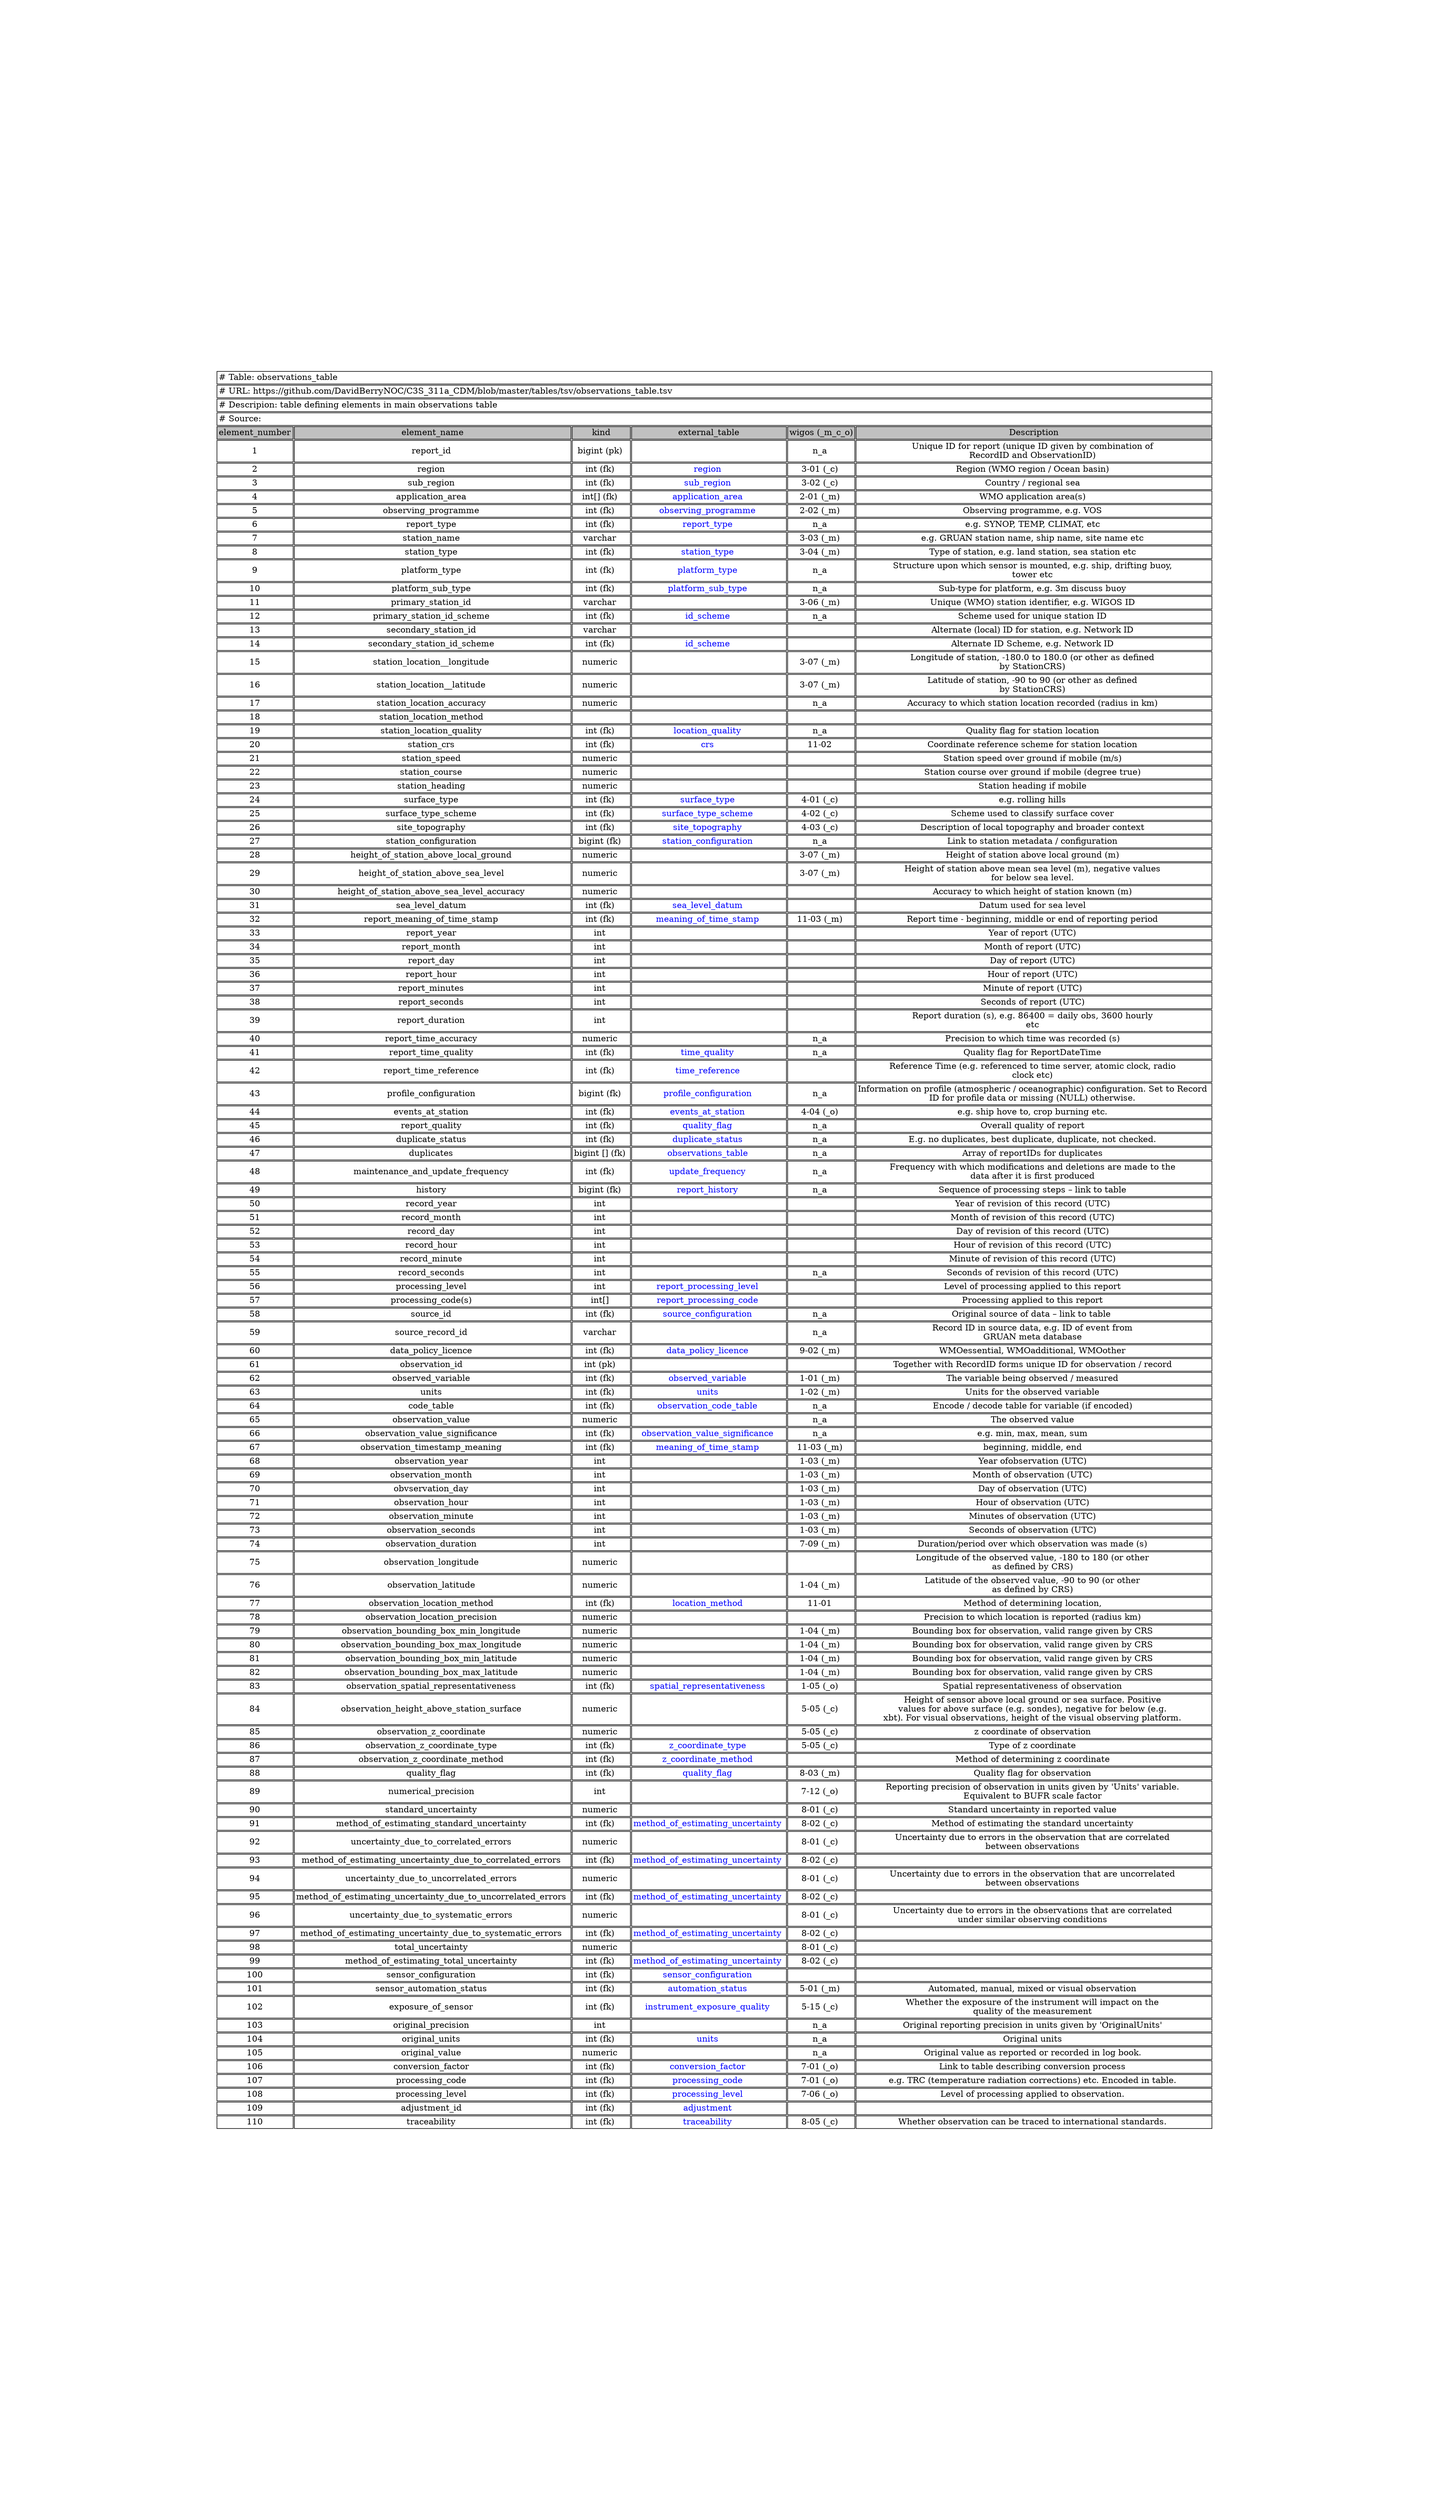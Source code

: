 digraph observations_table {
node [color=white]
observations_table [label=<<TABLE BORDER="0" CELLBORDER="1" CELLSPACING="2" COLOR="BLACK">
<TR><TD COLSPAN="6" ALIGN="left" PORT="head"># Table: observations_table</TD></TR>
<TR><TD COLSPAN="6" ALIGN="left"># URL: https://github.com/DavidBerryNOC/C3S_311a_CDM/blob/master/tables/tsv/observations_table.tsv</TD></TR>
<TR><TD ALIGN="left" COLSPAN="6"># Descripion: table defining elements in main observations table</TD></TR>
<TR><TD ALIGN="left" COLSPAN="6"># Source:</TD></TR>
<TR><TD BGCOLOR="GRAY">element_number</TD><TD BGCOLOR="GRAY">element_name</TD><TD BGCOLOR="GRAY">kind</TD><TD BGCOLOR="GRAY">external_table</TD><TD BGCOLOR="GRAY">wigos (_m_c_o)</TD><TD BGCOLOR="GRAY">Description</TD></TR>
<TR><TD PORT="report_id L">1</TD><TD>report_id </TD><TD>bigint (pk) </TD><TD></TD><TD>n_a </TD><TD PORT="report_id R">Unique ID for report (unique ID given by combination of <BR/>RecordID and ObservationID) </TD></TR>
<TR><TD PORT="region L">2</TD><TD>region </TD><TD>int (fk) </TD><TD HREF="https://github.com/DavidBerryNOC/C3S_311a_CDM/blob/master/tables/tsv/region.tsv"><FONT color="blue">region </FONT></TD><TD>3-01 (_c) </TD><TD PORT="region R">Region (WMO region / Ocean basin) </TD></TR>
<TR><TD PORT="sub_region L">3</TD><TD>sub_region </TD><TD>int (fk) </TD><TD HREF="https://github.com/DavidBerryNOC/C3S_311a_CDM/blob/master/tables/tsv/sub_region.tsv"><FONT color="blue">sub_region </FONT></TD><TD>3-02 (_c) </TD><TD PORT="sub_region R">Country / regional sea </TD></TR>
<TR><TD PORT="application_area L">4</TD><TD>application_area </TD><TD>int[] (fk) </TD><TD HREF="https://github.com/DavidBerryNOC/C3S_311a_CDM/blob/master/tables/tsv/application_area.tsv"><FONT color="blue">application_area </FONT></TD><TD>2-01 (_m) </TD><TD PORT="application_area R">WMO application area(s) </TD></TR>
<TR><TD PORT="observing_programme L">5</TD><TD>observing_programme </TD><TD>int (fk) </TD><TD HREF="https://github.com/DavidBerryNOC/C3S_311a_CDM/blob/master/tables/tsv/observing_programme.tsv"><FONT color="blue">observing_programme </FONT></TD><TD>2-02 (_m) </TD><TD PORT="observing_programme R">Observing programme, e.g. VOS </TD></TR>
<TR><TD PORT="report_type L">6</TD><TD>report_type </TD><TD>int (fk) </TD><TD HREF="https://github.com/DavidBerryNOC/C3S_311a_CDM/blob/master/tables/tsv/report_type.tsv"><FONT color="blue">report_type </FONT></TD><TD>n_a </TD><TD PORT="report_type R">e.g. SYNOP, TEMP, CLIMAT, etc </TD></TR>
<TR><TD PORT="station_name L">7</TD><TD>station_name </TD><TD>varchar </TD><TD></TD><TD>3-03 (_m) </TD><TD PORT="station_name R">e.g. GRUAN station name, ship name, site name etc </TD></TR>
<TR><TD PORT="station_type L">8</TD><TD>station_type </TD><TD>int (fk) </TD><TD HREF="https://github.com/DavidBerryNOC/C3S_311a_CDM/blob/master/tables/tsv/station_type.tsv"><FONT color="blue">station_type </FONT></TD><TD>3-04 (_m) </TD><TD PORT="station_type R">Type of station, e.g. land station, sea station etc </TD></TR>
<TR><TD PORT="platform_type L">9</TD><TD>platform_type </TD><TD>int (fk) </TD><TD HREF="https://github.com/DavidBerryNOC/C3S_311a_CDM/blob/master/tables/tsv/platform_type.tsv"><FONT color="blue">platform_type </FONT></TD><TD>n_a </TD><TD PORT="platform_type R">Structure upon which sensor is mounted, e.g. ship, drifting buoy, <BR/>tower etc </TD></TR>
<TR><TD PORT="platform_sub_type L">10</TD><TD>platform_sub_type </TD><TD>int (fk) </TD><TD HREF="https://github.com/DavidBerryNOC/C3S_311a_CDM/blob/master/tables/tsv/platform_sub_type.tsv"><FONT color="blue">platform_sub_type </FONT></TD><TD>n_a </TD><TD PORT="platform_sub_type R">Sub-type for platform, e.g. 3m discuss buoy </TD></TR>
<TR><TD PORT="primary_station_idL">11</TD><TD>primary_station_id </TD><TD>varchar </TD><TD></TD><TD>3-06 (_m) </TD><TD PORT="primary_station_idR">Unique (WMO) station identifier, e.g. WIGOS ID </TD></TR>
<TR><TD PORT="primary_station_id_schemeL">12</TD><TD>primary_station_id_scheme </TD><TD>int (fk) </TD><TD HREF="https://github.com/DavidBerryNOC/C3S_311a_CDM/blob/master/tables/tsv/id_scheme.tsv"><FONT color="blue">id_scheme </FONT></TD><TD>n_a </TD><TD PORT="primary_station_id_schemeR">Scheme used for unique station ID </TD></TR>
<TR><TD PORT="secondary_station_idL">13</TD><TD>secondary_station_id </TD><TD>varchar </TD><TD></TD><TD></TD><TD PORT="secondary_station_idR">Alternate (local) ID for station, e.g. Network ID </TD></TR>
<TR><TD PORT="secondary_station_id_schemeL">14</TD><TD>secondary_station_id_scheme </TD><TD>int (fk) </TD><TD HREF="https://github.com/DavidBerryNOC/C3S_311a_CDM/blob/master/tables/tsv/id_scheme.tsv"><FONT color="blue">id_scheme </FONT></TD><TD></TD><TD PORT="secondary_station_id_schemeR">Alternate ID Scheme, e.g. Network ID </TD></TR>
<TR><TD PORT="station_location__longitudeL">15</TD><TD>station_location__longitude </TD><TD>numeric </TD><TD></TD><TD>3-07 (_m) </TD><TD PORT="station_location__longitudeR">Longitude of station, -180.0 to 180.0 (or other as defined <BR/>by StationCRS) </TD></TR>
<TR><TD PORT="station_location__latitudeL">16</TD><TD>station_location__latitude </TD><TD>numeric </TD><TD></TD><TD>3-07 (_m) </TD><TD PORT="station_location__latitudeR">Latitude of station, -90 to 90 (or other as defined <BR/>by StationCRS) </TD></TR>
<TR><TD PORT="station_location_accuracyL">17</TD><TD>station_location_accuracy </TD><TD>numeric </TD><TD></TD><TD>n_a </TD><TD PORT="station_location_accuracyR">Accuracy to which station location recorded (radius in km) </TD></TR>
<TR><TD PORT="station_location_methodL">18</TD><TD>station_location_method </TD><TD></TD><TD></TD><TD></TD><TD PORT="station_location_methodR"></TD></TR>
<TR><TD PORT="station_location_qualityL">19</TD><TD>station_location_quality </TD><TD>int (fk) </TD><TD HREF="https://github.com/DavidBerryNOC/C3S_311a_CDM/blob/master/tables/tsv/location_quality.tsv"><FONT color="blue">location_quality </FONT></TD><TD>n_a </TD><TD PORT="station_location_qualityR">Quality flag for station location </TD></TR>
<TR><TD PORT="station_crs L">20</TD><TD>station_crs </TD><TD>int (fk) </TD><TD HREF="https://github.com/DavidBerryNOC/C3S_311a_CDM/blob/master/tables/tsv/crs.tsv"><FONT color="blue">crs </FONT></TD><TD>11-02 </TD><TD PORT="station_crs R">Coordinate reference scheme for station location </TD></TR>
<TR><TD PORT="station_speedL">21</TD><TD>station_speed </TD><TD>numeric </TD><TD></TD><TD></TD><TD PORT="station_speedR">Station speed over ground if mobile (m/s) </TD></TR>
<TR><TD PORT="station_courseL">22</TD><TD>station_course </TD><TD>numeric </TD><TD></TD><TD></TD><TD PORT="station_courseR">Station course over ground if mobile (degree true) </TD></TR>
<TR><TD PORT="station_headingL">23</TD><TD>station_heading </TD><TD>numeric </TD><TD></TD><TD></TD><TD PORT="station_headingR">Station heading if mobile </TD></TR>
<TR><TD PORT="surface_type L">24</TD><TD>surface_type </TD><TD>int (fk) </TD><TD HREF="https://github.com/DavidBerryNOC/C3S_311a_CDM/blob/master/tables/tsv/surface_type.tsv"><FONT color="blue">surface_type </FONT></TD><TD>4-01 (_c) </TD><TD PORT="surface_type R">e.g. rolling hills </TD></TR>
<TR><TD PORT="surface_type_scheme L">25</TD><TD>surface_type_scheme </TD><TD>int (fk) </TD><TD HREF="https://github.com/DavidBerryNOC/C3S_311a_CDM/blob/master/tables/tsv/surface_type_scheme.tsv"><FONT color="blue">surface_type_scheme </FONT></TD><TD>4-02 (_c) </TD><TD PORT="surface_type_scheme R">Scheme used to classify surface cover </TD></TR>
<TR><TD PORT="site_topography L">26</TD><TD>site_topography </TD><TD>int (fk) </TD><TD HREF="https://github.com/DavidBerryNOC/C3S_311a_CDM/blob/master/tables/tsv/site_topography.tsv"><FONT color="blue">site_topography </FONT></TD><TD>4-03 (_c) </TD><TD PORT="site_topography R">Description of local topography and broader context </TD></TR>
<TR><TD PORT="station_configurationL">27</TD><TD>station_configuration </TD><TD>bigint (fk) </TD><TD HREF="https://github.com/DavidBerryNOC/C3S_311a_CDM/blob/master/tables/tsv/station_configuration.tsv"><FONT color="blue">station_configuration </FONT></TD><TD>n_a </TD><TD PORT="station_configurationR">Link to station metadata / configuration </TD></TR>
<TR><TD PORT="height_of_station_above_local_ground L">28</TD><TD>height_of_station_above_local_ground </TD><TD>numeric </TD><TD></TD><TD>3-07 (_m) </TD><TD PORT="height_of_station_above_local_ground R">Height of station above local ground (m) </TD></TR>
<TR><TD PORT="height_of_station_above_sea_level L">29</TD><TD>height_of_station_above_sea_level </TD><TD>numeric </TD><TD></TD><TD>3-07 (_m) </TD><TD PORT="height_of_station_above_sea_level R">Height of station above mean sea level (m), negative values <BR/>for below sea level. </TD></TR>
<TR><TD PORT="height_of_station_above_sea_level_accuracyL">30</TD><TD>height_of_station_above_sea_level_accuracy </TD><TD>numeric </TD><TD></TD><TD></TD><TD PORT="height_of_station_above_sea_level_accuracyR">Accuracy to which height of station known (m) </TD></TR>
<TR><TD PORT="sea_level_datumL">31</TD><TD>sea_level_datum </TD><TD>int (fk) </TD><TD HREF="https://github.com/DavidBerryNOC/C3S_311a_CDM/blob/master/tables/tsv/sea_level_datum.tsv"><FONT color="blue">sea_level_datum </FONT></TD><TD></TD><TD PORT="sea_level_datumR">Datum used for sea level </TD></TR>
<TR><TD PORT="report_meaning_of_time_stampL">32</TD><TD>report_meaning_of_time_stamp </TD><TD>int (fk) </TD><TD HREF="https://github.com/DavidBerryNOC/C3S_311a_CDM/blob/master/tables/tsv/meaning_of_time_stamp.tsv"><FONT color="blue">meaning_of_time_stamp </FONT></TD><TD>11-03 (_m) </TD><TD PORT="report_meaning_of_time_stampR">Report time - beginning, middle or end of reporting period <BR/></TD></TR>
<TR><TD PORT="report_yearL">33</TD><TD>report_year </TD><TD>int </TD><TD></TD><TD></TD><TD PORT="report_yearR">Year of report (UTC) </TD></TR>
<TR><TD PORT="report_monthL">34</TD><TD>report_month </TD><TD>int </TD><TD></TD><TD></TD><TD PORT="report_monthR">Month of report (UTC) </TD></TR>
<TR><TD PORT="report_dayL">35</TD><TD>report_day </TD><TD>int </TD><TD></TD><TD></TD><TD PORT="report_dayR">Day of report (UTC) </TD></TR>
<TR><TD PORT="report_hourL">36</TD><TD>report_hour </TD><TD>int </TD><TD></TD><TD></TD><TD PORT="report_hourR">Hour of report (UTC) </TD></TR>
<TR><TD PORT="report_minutesL">37</TD><TD>report_minutes </TD><TD>int </TD><TD></TD><TD></TD><TD PORT="report_minutesR">Minute of report (UTC) </TD></TR>
<TR><TD PORT="report_secondsL">38</TD><TD>report_seconds </TD><TD>int </TD><TD></TD><TD></TD><TD PORT="report_secondsR">Seconds of report (UTC) </TD></TR>
<TR><TD PORT="report_durationL">39</TD><TD>report_duration </TD><TD>int </TD><TD></TD><TD></TD><TD PORT="report_durationR">Report duration (s), e.g. 86400 = daily obs, 3600 hourly <BR/>etc </TD></TR>
<TR><TD PORT="report_time_accuracyL">40</TD><TD>report_time_accuracy </TD><TD>numeric </TD><TD></TD><TD>n_a </TD><TD PORT="report_time_accuracyR">Precision to which time was recorded (s) </TD></TR>
<TR><TD PORT="report_time_qualityL">41</TD><TD>report_time_quality </TD><TD>int (fk) </TD><TD HREF="https://github.com/DavidBerryNOC/C3S_311a_CDM/blob/master/tables/tsv/time_quality.tsv"><FONT color="blue">time_quality </FONT></TD><TD>n_a </TD><TD PORT="report_time_qualityR">Quality flag for ReportDateTime </TD></TR>
<TR><TD PORT="report_time_referenceL">42</TD><TD>report_time_reference </TD><TD>int (fk) </TD><TD HREF="https://github.com/DavidBerryNOC/C3S_311a_CDM/blob/master/tables/tsv/time_reference.tsv"><FONT color="blue">time_reference </FONT></TD><TD></TD><TD PORT="report_time_referenceR">Reference Time (e.g. referenced to time server, atomic clock, radio <BR/>clock etc) </TD></TR>
<TR><TD PORT="profile_configuration L">43</TD><TD>profile_configuration </TD><TD>bigint (fk) </TD><TD HREF="https://github.com/DavidBerryNOC/C3S_311a_CDM/blob/master/tables/tsv/profile_configuration.tsv"><FONT color="blue">profile_configuration </FONT></TD><TD>n_a </TD><TD PORT="profile_configuration R">Information on profile (atmospheric / oceanographic) configuration. Set to Record <BR/>ID for profile data or missing (NULL) otherwise. </TD></TR>
<TR><TD PORT="events_at_stationL">44</TD><TD>events_at_station </TD><TD>int (fk) </TD><TD HREF="https://github.com/DavidBerryNOC/C3S_311a_CDM/blob/master/tables/tsv/events_at_station.tsv"><FONT color="blue">events_at_station </FONT></TD><TD>4-04 (_o) </TD><TD PORT="events_at_stationR">e.g. ship hove to, crop burning etc. </TD></TR>
<TR><TD PORT="report_qualityL">45</TD><TD>report_quality </TD><TD>int (fk) </TD><TD HREF="https://github.com/DavidBerryNOC/C3S_311a_CDM/blob/master/tables/tsv/quality_flag.tsv"><FONT color="blue">quality_flag </FONT></TD><TD>n_a </TD><TD PORT="report_qualityR">Overall quality of report </TD></TR>
<TR><TD PORT="duplicate_status L">46</TD><TD>duplicate_status </TD><TD>int (fk) </TD><TD HREF="https://github.com/DavidBerryNOC/C3S_311a_CDM/blob/master/tables/tsv/duplicate_status.tsv"><FONT color="blue">duplicate_status </FONT></TD><TD>n_a </TD><TD PORT="duplicate_status R">E.g. no duplicates, best duplicate, duplicate, not checked. </TD></TR>
<TR><TD PORT="duplicates L">47</TD><TD>duplicates </TD><TD>bigint [] (fk) </TD><TD HREF="https://github.com/DavidBerryNOC/C3S_311a_CDM/blob/master/tables/tsv/observations_table.tsv"><FONT color="blue">observations_table </FONT></TD><TD>n_a </TD><TD PORT="duplicates R">Array of reportIDs for duplicates </TD></TR>
<TR><TD PORT="maintenance_and_update_frequency L">48</TD><TD>maintenance_and_update_frequency </TD><TD>int (fk) </TD><TD HREF="https://github.com/DavidBerryNOC/C3S_311a_CDM/blob/master/tables/tsv/update_frequency.tsv"><FONT color="blue">update_frequency </FONT></TD><TD>n_a </TD><TD PORT="maintenance_and_update_frequency R">Frequency with which modifications and deletions are made to the <BR/>data after it is first produced </TD></TR>
<TR><TD PORT="history L">49</TD><TD>history </TD><TD>bigint (fk) </TD><TD HREF="https://github.com/DavidBerryNOC/C3S_311a_CDM/blob/master/tables/tsv/report_history.tsv"><FONT color="blue">report_history </FONT></TD><TD>n_a </TD><TD PORT="history R">Sequence of processing steps – link to table </TD></TR>
<TR><TD PORT="record_yearL">50</TD><TD>record_year </TD><TD>int </TD><TD></TD><TD></TD><TD PORT="record_yearR">Year of revision of this record (UTC) </TD></TR>
<TR><TD PORT="record_monthL">51</TD><TD>record_month </TD><TD>int </TD><TD></TD><TD></TD><TD PORT="record_monthR">Month of revision of this record (UTC) </TD></TR>
<TR><TD PORT="record_dayL">52</TD><TD>record_day </TD><TD>int </TD><TD></TD><TD></TD><TD PORT="record_dayR">Day of revision of this record (UTC) </TD></TR>
<TR><TD PORT="record_hourL">53</TD><TD>record_hour </TD><TD>int </TD><TD></TD><TD></TD><TD PORT="record_hourR">Hour of revision of this record (UTC) </TD></TR>
<TR><TD PORT="record_minuteL">54</TD><TD>record_minute </TD><TD>int </TD><TD></TD><TD></TD><TD PORT="record_minuteR">Minute of revision of this record (UTC) </TD></TR>
<TR><TD PORT="record_secondsL">55</TD><TD>record_seconds </TD><TD>int </TD><TD></TD><TD>n_a </TD><TD PORT="record_secondsR">Seconds of revision of this record (UTC) </TD></TR>
<TR><TD PORT="processing_levelL">56</TD><TD>processing_level </TD><TD>int </TD><TD HREF="https://github.com/DavidBerryNOC/C3S_311a_CDM/blob/master/tables/tsv/report_processing_level.tsv"><FONT color="blue">report_processing_level </FONT></TD><TD></TD><TD PORT="processing_levelR">Level of processing applied to this report </TD></TR>
<TR><TD PORT="processing_code(s)L">57</TD><TD>processing_code(s) </TD><TD>int[] </TD><TD HREF="https://github.com/DavidBerryNOC/C3S_311a_CDM/blob/master/tables/tsv/report_processing_code.tsv"><FONT color="blue">report_processing_code </FONT></TD><TD></TD><TD PORT="processing_code(s)R">Processing applied to this report </TD></TR>
<TR><TD PORT="source_id L">58</TD><TD>source_id </TD><TD>int (fk) </TD><TD HREF="https://github.com/DavidBerryNOC/C3S_311a_CDM/blob/master/tables/tsv/source_configuration.tsv"><FONT color="blue">source_configuration </FONT></TD><TD>n_a </TD><TD PORT="source_id R">Original source of data – link to table  </TD></TR>
<TR><TD PORT="source_record_id L">59</TD><TD>source_record_id </TD><TD>varchar </TD><TD></TD><TD>n_a </TD><TD PORT="source_record_id R">Record ID in source data, e.g. ID of event from <BR/>GRUAN meta database </TD></TR>
<TR><TD PORT="data_policy_licence L">60</TD><TD>data_policy_licence </TD><TD>int (fk) </TD><TD HREF="https://github.com/DavidBerryNOC/C3S_311a_CDM/blob/master/tables/tsv/data_policy_licence.tsv"><FONT color="blue">data_policy_licence </FONT></TD><TD>9-02 (_m) </TD><TD PORT="data_policy_licence R">WMOessential, WMOadditional, WMOother </TD></TR>
<TR><TD PORT="observation_id L">61</TD><TD>observation_id </TD><TD>int (pk) </TD><TD></TD><TD></TD><TD PORT="observation_id R">Together with RecordID forms unique ID for observation / record <BR/></TD></TR>
<TR><TD PORT="observed_variable L">62</TD><TD>observed_variable </TD><TD>int (fk) </TD><TD HREF="https://github.com/DavidBerryNOC/C3S_311a_CDM/blob/master/tables/tsv/observed_variable.tsv"><FONT color="blue">observed_variable </FONT></TD><TD>1-01 (_m) </TD><TD PORT="observed_variable R">The variable being observed / measured </TD></TR>
<TR><TD PORT="units L">63</TD><TD>units </TD><TD>int (fk) </TD><TD HREF="https://github.com/DavidBerryNOC/C3S_311a_CDM/blob/master/tables/tsv/units.tsv"><FONT color="blue">units </FONT></TD><TD>1-02 (_m) </TD><TD PORT="units R">Units for the observed variable </TD></TR>
<TR><TD PORT="code_table L">64</TD><TD>code_table </TD><TD>int (fk) </TD><TD HREF="https://github.com/DavidBerryNOC/C3S_311a_CDM/blob/master/tables/tsv/observation_code_table.tsv"><FONT color="blue">observation_code_table </FONT></TD><TD>n_a </TD><TD PORT="code_table R">Encode / decode table for variable (if encoded) </TD></TR>
<TR><TD PORT="observation_value L">65</TD><TD>observation_value </TD><TD>numeric </TD><TD></TD><TD>n_a </TD><TD PORT="observation_value R">The observed value </TD></TR>
<TR><TD PORT="observation_value_significanceL">66</TD><TD>observation_value_significance </TD><TD>int (fk) </TD><TD HREF="https://github.com/DavidBerryNOC/C3S_311a_CDM/blob/master/tables/tsv/observation_value_significance.tsv"><FONT color="blue">observation_value_significance </FONT></TD><TD>n_a </TD><TD PORT="observation_value_significanceR">e.g. min, max, mean, sum </TD></TR>
<TR><TD PORT="observation_timestamp_meaningL">67</TD><TD>observation_timestamp_meaning </TD><TD>int (fk) </TD><TD HREF="https://github.com/DavidBerryNOC/C3S_311a_CDM/blob/master/tables/tsv/meaning_of_time_stamp.tsv"><FONT color="blue">meaning_of_time_stamp </FONT></TD><TD>11-03 (_m) </TD><TD PORT="observation_timestamp_meaningR">beginning, middle, end </TD></TR>
<TR><TD PORT="observation_yearL">68</TD><TD>observation_year </TD><TD>int </TD><TD></TD><TD>1-03 (_m) </TD><TD PORT="observation_yearR">Year ofobservation (UTC) </TD></TR>
<TR><TD PORT="observation_monthL">69</TD><TD>observation_month </TD><TD>int </TD><TD></TD><TD>1-03 (_m) </TD><TD PORT="observation_monthR">Month of observation (UTC) </TD></TR>
<TR><TD PORT="obvservation_dayL">70</TD><TD>obvservation_day </TD><TD>int </TD><TD></TD><TD>1-03 (_m) </TD><TD PORT="obvservation_dayR">Day of observation (UTC) </TD></TR>
<TR><TD PORT="observation_hourL">71</TD><TD>observation_hour </TD><TD>int </TD><TD></TD><TD>1-03 (_m) </TD><TD PORT="observation_hourR">Hour of observation (UTC) </TD></TR>
<TR><TD PORT="observation_minuteL">72</TD><TD>observation_minute </TD><TD>int </TD><TD></TD><TD>1-03 (_m) </TD><TD PORT="observation_minuteR">Minutes of observation (UTC) </TD></TR>
<TR><TD PORT="observation_secondsL">73</TD><TD>observation_seconds </TD><TD>int </TD><TD></TD><TD>1-03 (_m) </TD><TD PORT="observation_secondsR">Seconds of observation (UTC) </TD></TR>
<TR><TD PORT="observation_duration L">74</TD><TD>observation_duration </TD><TD>int </TD><TD></TD><TD>7-09 (_m) </TD><TD PORT="observation_duration R">Duration/period over which observation was made (s) </TD></TR>
<TR><TD PORT="observation_longitudeL">75</TD><TD>observation_longitude </TD><TD>numeric </TD><TD></TD><TD></TD><TD PORT="observation_longitudeR">Longitude of the observed value, -180 to 180 (or other <BR/>as defined by CRS) </TD></TR>
<TR><TD PORT="observation_latitudeL">76</TD><TD>observation_latitude </TD><TD>numeric </TD><TD></TD><TD>1-04 (_m) </TD><TD PORT="observation_latitudeR">Latitude of the observed value, -90 to 90 (or other <BR/>as defined by CRS) </TD></TR>
<TR><TD PORT="observation_location_method L">77</TD><TD>observation_location_method </TD><TD>int (fk) </TD><TD HREF="https://github.com/DavidBerryNOC/C3S_311a_CDM/blob/master/tables/tsv/location_method.tsv"><FONT color="blue">location_method </FONT></TD><TD>11-01 </TD><TD PORT="observation_location_method R">Method of determining location, </TD></TR>
<TR><TD PORT="observation_location_precision L">78</TD><TD>observation_location_precision </TD><TD>numeric </TD><TD></TD><TD></TD><TD PORT="observation_location_precision R">Precision to which location is reported (radius km) </TD></TR>
<TR><TD PORT="observation_bounding_box_min_longitudeL">79</TD><TD>observation_bounding_box_min_longitude </TD><TD>numeric </TD><TD></TD><TD>1-04 (_m) </TD><TD PORT="observation_bounding_box_min_longitudeR">Bounding box for observation, valid range given by CRS </TD></TR>
<TR><TD PORT="observation_bounding_box_max_longitudeL">80</TD><TD>observation_bounding_box_max_longitude </TD><TD>numeric </TD><TD></TD><TD>1-04 (_m) </TD><TD PORT="observation_bounding_box_max_longitudeR">Bounding box for observation, valid range given by CRS </TD></TR>
<TR><TD PORT="observation_bounding_box_min_latitudeL">81</TD><TD>observation_bounding_box_min_latitude </TD><TD>numeric </TD><TD></TD><TD>1-04 (_m) </TD><TD PORT="observation_bounding_box_min_latitudeR">Bounding box for observation, valid range given by CRS </TD></TR>
<TR><TD PORT="observation_bounding_box_max_latitudeL">82</TD><TD>observation_bounding_box_max_latitude </TD><TD>numeric </TD><TD></TD><TD>1-04 (_m) </TD><TD PORT="observation_bounding_box_max_latitudeR">Bounding box for observation, valid range given by CRS </TD></TR>
<TR><TD PORT="observation_spatial_representativeness L">83</TD><TD>observation_spatial_representativeness </TD><TD>int (fk) </TD><TD HREF="https://github.com/DavidBerryNOC/C3S_311a_CDM/blob/master/tables/tsv/spatial_representativeness.tsv"><FONT color="blue">spatial_representativeness </FONT></TD><TD>1-05 (_o) </TD><TD PORT="observation_spatial_representativeness R">Spatial representativeness of observation </TD></TR>
<TR><TD PORT="observation_height_above_station_surface L">84</TD><TD>observation_height_above_station_surface </TD><TD>numeric </TD><TD></TD><TD>5-05 (_c) </TD><TD PORT="observation_height_above_station_surface R">Height of sensor above local ground or sea surface. Positive <BR/>values for above surface (e.g. sondes), negative for below (e.g. <BR/>xbt). For visual observations, height of the visual observing platform. <BR/></TD></TR>
<TR><TD PORT="observation_z_coordinate L">85</TD><TD>observation_z_coordinate </TD><TD>numeric </TD><TD></TD><TD>5-05 (_c) </TD><TD PORT="observation_z_coordinate R">z coordinate of observation </TD></TR>
<TR><TD PORT="observation_z_coordinate_type L">86</TD><TD>observation_z_coordinate_type </TD><TD>int (fk) </TD><TD HREF="https://github.com/DavidBerryNOC/C3S_311a_CDM/blob/master/tables/tsv/z_coordinate_type.tsv"><FONT color="blue">z_coordinate_type </FONT></TD><TD>5-05 (_c) </TD><TD PORT="observation_z_coordinate_type R">Type of z coordinate </TD></TR>
<TR><TD PORT="observation_z_coordinate_methodL">87</TD><TD>observation_z_coordinate_method </TD><TD>int (fk) </TD><TD HREF="https://github.com/DavidBerryNOC/C3S_311a_CDM/blob/master/tables/tsv/z_coordinate_method.tsv"><FONT color="blue">z_coordinate_method </FONT></TD><TD></TD><TD PORT="observation_z_coordinate_methodR">Method of determining z coordinate </TD></TR>
<TR><TD PORT="quality_flag L">88</TD><TD>quality_flag </TD><TD>int (fk) </TD><TD HREF="https://github.com/DavidBerryNOC/C3S_311a_CDM/blob/master/tables/tsv/quality_flag.tsv"><FONT color="blue">quality_flag </FONT></TD><TD>8-03 (_m) </TD><TD PORT="quality_flag R">Quality flag for observation </TD></TR>
<TR><TD PORT="numerical_precision L">89</TD><TD>numerical_precision </TD><TD>int </TD><TD></TD><TD>7-12 (_o) </TD><TD PORT="numerical_precision R">Reporting precision of observation in units given by 'Units' variable. <BR/>Equivalent to BUFR scale factor </TD></TR>
<TR><TD PORT="standard_uncertainty L">90</TD><TD>standard_uncertainty </TD><TD>numeric </TD><TD></TD><TD>8-01 (_c) </TD><TD PORT="standard_uncertainty R">Standard uncertainty in reported value </TD></TR>
<TR><TD PORT="method_of_estimating_standard_uncertainty L">91</TD><TD>method_of_estimating_standard_uncertainty </TD><TD>int (fk) </TD><TD HREF="https://github.com/DavidBerryNOC/C3S_311a_CDM/blob/master/tables/tsv/method_of_estimating_uncertainty.tsv"><FONT color="blue">method_of_estimating_uncertainty </FONT></TD><TD>8-02 (_c) </TD><TD PORT="method_of_estimating_standard_uncertainty R">Method of estimating the standard uncertainty </TD></TR>
<TR><TD PORT="uncertainty_due_to_correlated_errors L">92</TD><TD>uncertainty_due_to_correlated_errors </TD><TD>numeric </TD><TD></TD><TD>8-01 (_c) </TD><TD PORT="uncertainty_due_to_correlated_errors R">Uncertainty due to errors in the observation that are correlated <BR/>between observations </TD></TR>
<TR><TD PORT="method_of_estimating_uncertainty_due_to_correlated_errors L">93</TD><TD>method_of_estimating_uncertainty_due_to_correlated_errors </TD><TD>int (fk) </TD><TD HREF="https://github.com/DavidBerryNOC/C3S_311a_CDM/blob/master/tables/tsv/method_of_estimating_uncertainty.tsv"><FONT color="blue">method_of_estimating_uncertainty </FONT></TD><TD>8-02 (_c) </TD><TD PORT="method_of_estimating_uncertainty_due_to_correlated_errors R"></TD></TR>
<TR><TD PORT="uncertainty_due_to_uncorrelated_errors L">94</TD><TD>uncertainty_due_to_uncorrelated_errors </TD><TD>numeric </TD><TD></TD><TD>8-01 (_c) </TD><TD PORT="uncertainty_due_to_uncorrelated_errors R">Uncertainty due to errors in the observation that are uncorrelated <BR/>between observations </TD></TR>
<TR><TD PORT="method_of_estimating_uncertainty_due_to_uncorrelated_errors L">95</TD><TD>method_of_estimating_uncertainty_due_to_uncorrelated_errors </TD><TD>int (fk) </TD><TD HREF="https://github.com/DavidBerryNOC/C3S_311a_CDM/blob/master/tables/tsv/method_of_estimating_uncertainty.tsv"><FONT color="blue">method_of_estimating_uncertainty </FONT></TD><TD>8-02 (_c) </TD><TD PORT="method_of_estimating_uncertainty_due_to_uncorrelated_errors R"></TD></TR>
<TR><TD PORT="uncertainty_due_to_systematic_errors L">96</TD><TD>uncertainty_due_to_systematic_errors </TD><TD>numeric </TD><TD></TD><TD>8-01 (_c) </TD><TD PORT="uncertainty_due_to_systematic_errors R">Uncertainty due to errors in the observations that are correlated <BR/>under similar observing conditions </TD></TR>
<TR><TD PORT="method_of_estimating_uncertainty_due_to_systematic_errors L">97</TD><TD>method_of_estimating_uncertainty_due_to_systematic_errors </TD><TD>int (fk) </TD><TD HREF="https://github.com/DavidBerryNOC/C3S_311a_CDM/blob/master/tables/tsv/method_of_estimating_uncertainty.tsv"><FONT color="blue">method_of_estimating_uncertainty </FONT></TD><TD>8-02 (_c) </TD><TD PORT="method_of_estimating_uncertainty_due_to_systematic_errors R"></TD></TR>
<TR><TD PORT="total_uncertainty L">98</TD><TD>total_uncertainty </TD><TD>numeric </TD><TD></TD><TD>8-01 (_c) </TD><TD PORT="total_uncertainty R"></TD></TR>
<TR><TD PORT="method_of_estimating_total_uncertainty L">99</TD><TD>method_of_estimating_total_uncertainty </TD><TD>int (fk) </TD><TD HREF="https://github.com/DavidBerryNOC/C3S_311a_CDM/blob/master/tables/tsv/method_of_estimating_uncertainty.tsv"><FONT color="blue">method_of_estimating_uncertainty </FONT></TD><TD>8-02 (_c) </TD><TD PORT="method_of_estimating_total_uncertainty R"></TD></TR>
<TR><TD PORT="sensor_configurationL">100</TD><TD>sensor_configuration </TD><TD>int (fk) </TD><TD HREF="https://github.com/DavidBerryNOC/C3S_311a_CDM/blob/master/tables/tsv/sensor_configuration.tsv"><FONT color="blue">sensor_configuration </FONT></TD><TD></TD><TD PORT="sensor_configurationR"></TD></TR>
<TR><TD PORT="sensor_automation_status L">101</TD><TD>sensor_automation_status </TD><TD>int (fk) </TD><TD HREF="https://github.com/DavidBerryNOC/C3S_311a_CDM/blob/master/tables/tsv/automation_status.tsv"><FONT color="blue">automation_status </FONT></TD><TD>5-01 (_m) </TD><TD PORT="sensor_automation_status R">Automated, manual, mixed or visual observation </TD></TR>
<TR><TD PORT="exposure_of_sensor L">102</TD><TD>exposure_of_sensor </TD><TD>int (fk) </TD><TD HREF="https://github.com/DavidBerryNOC/C3S_311a_CDM/blob/master/tables/tsv/instrument_exposure_quality.tsv"><FONT color="blue">instrument_exposure_quality </FONT></TD><TD>5-15 (_c) </TD><TD PORT="exposure_of_sensor R">Whether the exposure of the instrument will impact on the <BR/>quality of the measurement </TD></TR>
<TR><TD PORT="original_precision L">103</TD><TD>original_precision </TD><TD>int </TD><TD></TD><TD>n_a </TD><TD PORT="original_precision R">Original reporting precision in units given by 'OriginalUnits' </TD></TR>
<TR><TD PORT="original_units L">104</TD><TD>original_units </TD><TD>int (fk) </TD><TD HREF="https://github.com/DavidBerryNOC/C3S_311a_CDM/blob/master/tables/tsv/units.tsv"><FONT color="blue">units </FONT></TD><TD>n_a </TD><TD PORT="original_units R">Original units </TD></TR>
<TR><TD PORT="original_value L">105</TD><TD>original_value </TD><TD>numeric </TD><TD></TD><TD>n_a </TD><TD PORT="original_value R">Original value as reported or recorded in log book. </TD></TR>
<TR><TD PORT="conversion_factor L">106</TD><TD>conversion_factor </TD><TD>int (fk) </TD><TD HREF="https://github.com/DavidBerryNOC/C3S_311a_CDM/blob/master/tables/tsv/conversion_factor.tsv"><FONT color="blue">conversion_factor </FONT></TD><TD>7-01 (_o) </TD><TD PORT="conversion_factor R">Link to table describing conversion process </TD></TR>
<TR><TD PORT="processing_code L">107</TD><TD>processing_code </TD><TD>int (fk) </TD><TD HREF="https://github.com/DavidBerryNOC/C3S_311a_CDM/blob/master/tables/tsv/processing_code.tsv"><FONT color="blue">processing_code </FONT></TD><TD>7-01 (_o) </TD><TD PORT="processing_code R">e.g. TRC (temperature radiation corrections) etc. Encoded in table. </TD></TR>
<TR><TD PORT="processing_level L">108</TD><TD>processing_level </TD><TD>int (fk) </TD><TD HREF="https://github.com/DavidBerryNOC/C3S_311a_CDM/blob/master/tables/tsv/processing_level.tsv"><FONT color="blue">processing_level </FONT></TD><TD>7-06 (_o) </TD><TD PORT="processing_level R">Level of processing applied to observation. </TD></TR>
<TR><TD PORT="adjustment_id L">109</TD><TD>adjustment_id </TD><TD>int (fk) </TD><TD HREF="https://github.com/DavidBerryNOC/C3S_311a_CDM/blob/master/tables/tsv/adjustment.tsv"><FONT color="blue">adjustment </FONT></TD><TD></TD><TD PORT="adjustment_id R"></TD></TR>
<TR><TD PORT="traceability L">110</TD><TD>traceability </TD><TD>int (fk) </TD><TD HREF="https://github.com/DavidBerryNOC/C3S_311a_CDM/blob/master/tables/tsv/traceability.tsv"><FONT color="blue">traceability </FONT></TD><TD>8-05 (_c) </TD><TD PORT="traceability R">Whether observation can be traced to international standards. </TD></TR>
</TABLE>>];
}
